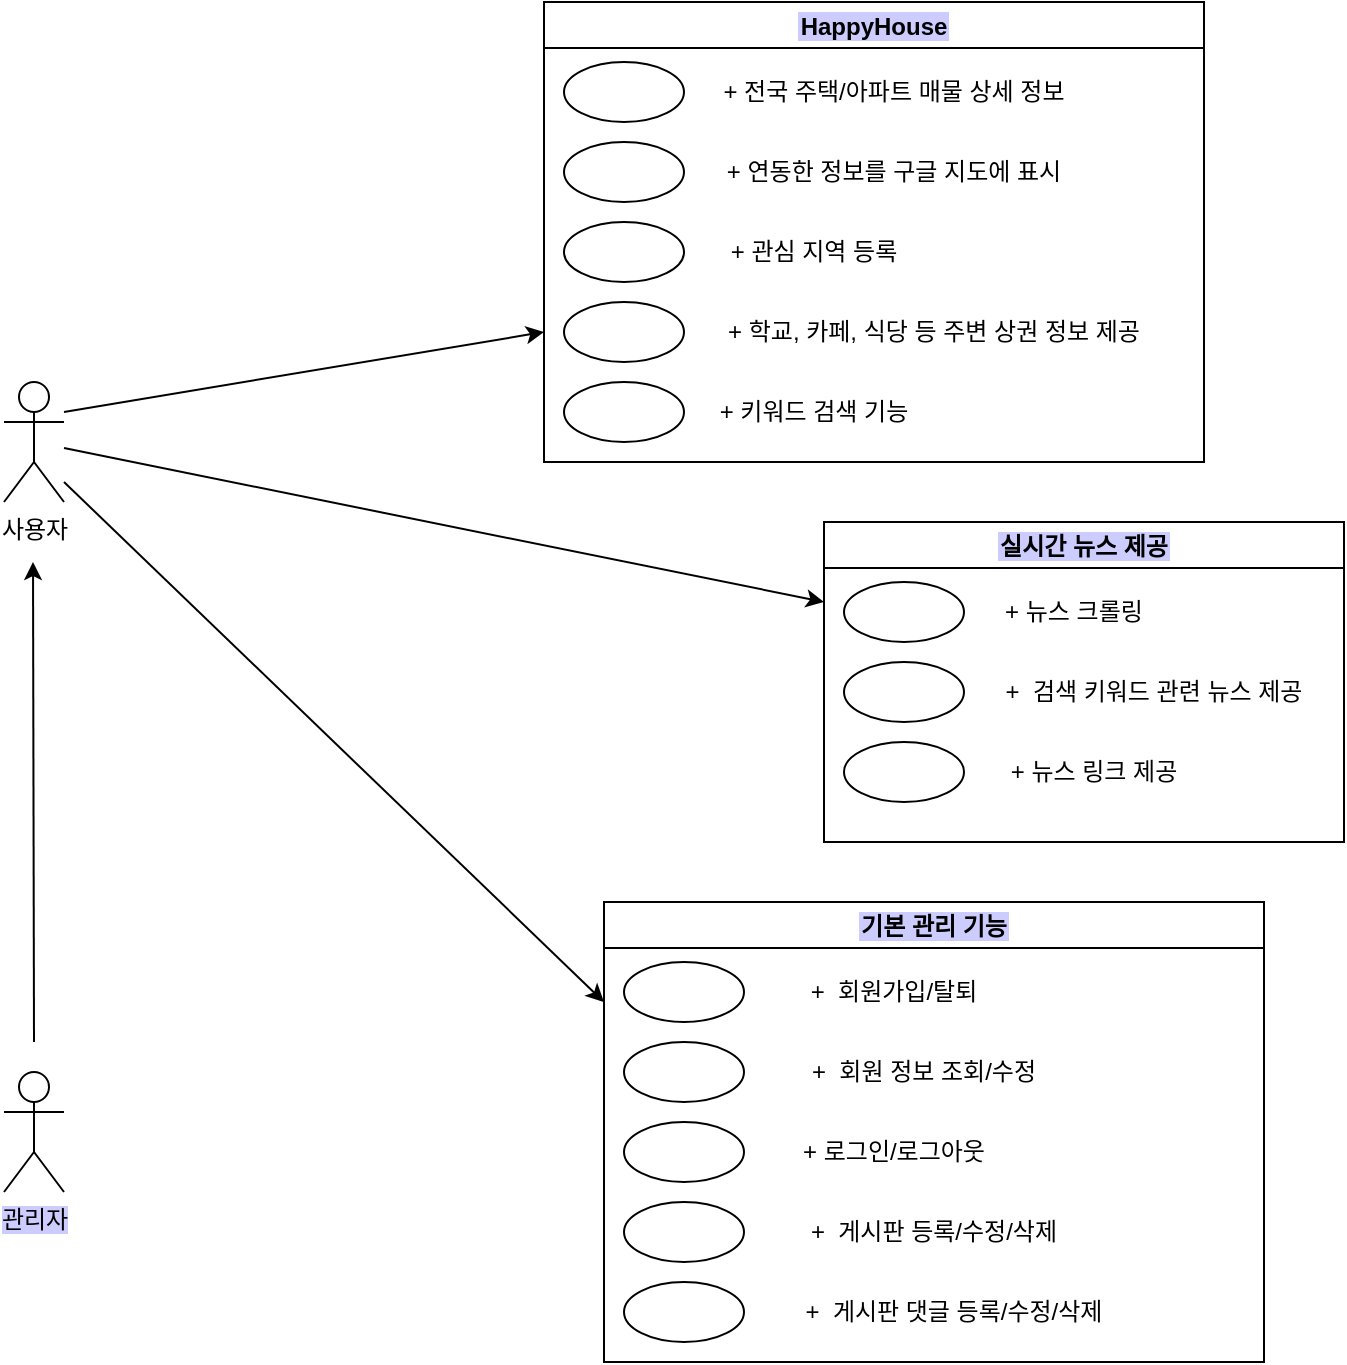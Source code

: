<mxfile version="14.7.2" type="github">
  <diagram id="prtHgNgQTEPvFCAcTncT" name="Page-1">
    <mxGraphModel dx="1422" dy="762" grid="1" gridSize="10" guides="1" tooltips="1" connect="1" arrows="1" fold="1" page="1" pageScale="1" pageWidth="827" pageHeight="1169" background="#ffffff" math="0" shadow="0">
      <root>
        <mxCell id="0" />
        <mxCell id="1" parent="0" />
        <mxCell id="QNgcP84DdOr4TPMnf6nE-1" value="사용자" style="shape=umlActor;verticalLabelPosition=bottom;verticalAlign=top;html=1;outlineConnect=0;" vertex="1" parent="1">
          <mxGeometry x="130" y="590" width="30" height="60" as="geometry" />
        </mxCell>
        <mxCell id="QNgcP84DdOr4TPMnf6nE-5" value="HappyHouse" style="swimlane;labelBackgroundColor=#CCCCFF;labelBorderColor=#CCCCFF;" vertex="1" parent="1">
          <mxGeometry x="400" y="400" width="330" height="230" as="geometry">
            <mxRectangle x="290" y="540" width="130" height="23" as="alternateBounds" />
          </mxGeometry>
        </mxCell>
        <mxCell id="QNgcP84DdOr4TPMnf6nE-7" value="" style="ellipse;whiteSpace=wrap;html=1;" vertex="1" parent="QNgcP84DdOr4TPMnf6nE-5">
          <mxGeometry x="10" y="30" width="60" height="30" as="geometry" />
        </mxCell>
        <mxCell id="QNgcP84DdOr4TPMnf6nE-8" value="+ 전국 주택/아파트 매물 상세 정보" style="text;html=1;strokeColor=none;fillColor=none;align=center;verticalAlign=middle;whiteSpace=wrap;rounded=0;" vertex="1" parent="QNgcP84DdOr4TPMnf6nE-5">
          <mxGeometry x="70" y="30" width="210" height="30" as="geometry" />
        </mxCell>
        <mxCell id="QNgcP84DdOr4TPMnf6nE-10" value="+ 연동한 정보를 구글 지도에 표시" style="text;html=1;strokeColor=none;fillColor=none;align=center;verticalAlign=middle;whiteSpace=wrap;rounded=0;" vertex="1" parent="QNgcP84DdOr4TPMnf6nE-5">
          <mxGeometry x="70" y="70" width="210" height="30" as="geometry" />
        </mxCell>
        <mxCell id="QNgcP84DdOr4TPMnf6nE-11" value="+ 관심 지역 등록" style="text;html=1;strokeColor=none;fillColor=none;align=center;verticalAlign=middle;whiteSpace=wrap;rounded=0;" vertex="1" parent="QNgcP84DdOr4TPMnf6nE-5">
          <mxGeometry x="60" y="110" width="150" height="30" as="geometry" />
        </mxCell>
        <mxCell id="QNgcP84DdOr4TPMnf6nE-12" value="+ 학교, 카페, 식당 등 주변 상권 정보 제공" style="text;html=1;strokeColor=none;fillColor=none;align=center;verticalAlign=middle;whiteSpace=wrap;rounded=0;" vertex="1" parent="QNgcP84DdOr4TPMnf6nE-5">
          <mxGeometry x="80" y="150" width="230" height="30" as="geometry" />
        </mxCell>
        <mxCell id="QNgcP84DdOr4TPMnf6nE-14" value="+ 키워드 검색 기능" style="text;html=1;strokeColor=none;fillColor=none;align=center;verticalAlign=middle;whiteSpace=wrap;rounded=0;" vertex="1" parent="QNgcP84DdOr4TPMnf6nE-5">
          <mxGeometry x="30" y="190" width="210" height="30" as="geometry" />
        </mxCell>
        <mxCell id="QNgcP84DdOr4TPMnf6nE-17" value="" style="ellipse;whiteSpace=wrap;html=1;" vertex="1" parent="QNgcP84DdOr4TPMnf6nE-5">
          <mxGeometry x="10" y="150" width="60" height="30" as="geometry" />
        </mxCell>
        <mxCell id="QNgcP84DdOr4TPMnf6nE-16" value="" style="ellipse;whiteSpace=wrap;html=1;" vertex="1" parent="QNgcP84DdOr4TPMnf6nE-5">
          <mxGeometry x="10" y="110" width="60" height="30" as="geometry" />
        </mxCell>
        <mxCell id="QNgcP84DdOr4TPMnf6nE-15" value="" style="ellipse;whiteSpace=wrap;html=1;" vertex="1" parent="QNgcP84DdOr4TPMnf6nE-5">
          <mxGeometry x="10" y="70" width="60" height="30" as="geometry" />
        </mxCell>
        <mxCell id="QNgcP84DdOr4TPMnf6nE-18" value="" style="ellipse;whiteSpace=wrap;html=1;" vertex="1" parent="QNgcP84DdOr4TPMnf6nE-5">
          <mxGeometry x="10" y="190" width="60" height="30" as="geometry" />
        </mxCell>
        <mxCell id="QNgcP84DdOr4TPMnf6nE-19" value="" style="endArrow=classic;html=1;" edge="1" parent="1">
          <mxGeometry width="50" height="50" relative="1" as="geometry">
            <mxPoint x="160" y="605" as="sourcePoint" />
            <mxPoint x="400" y="565" as="targetPoint" />
          </mxGeometry>
        </mxCell>
        <mxCell id="QNgcP84DdOr4TPMnf6nE-20" value="실시간 뉴스 제공" style="swimlane;labelBackgroundColor=#CCCCFF;labelBorderColor=#CCCCFF;" vertex="1" parent="1">
          <mxGeometry x="540" y="660" width="260" height="160" as="geometry">
            <mxRectangle x="290" y="540" width="130" height="23" as="alternateBounds" />
          </mxGeometry>
        </mxCell>
        <mxCell id="QNgcP84DdOr4TPMnf6nE-21" value="" style="ellipse;whiteSpace=wrap;html=1;" vertex="1" parent="QNgcP84DdOr4TPMnf6nE-20">
          <mxGeometry x="10" y="30" width="60" height="30" as="geometry" />
        </mxCell>
        <mxCell id="QNgcP84DdOr4TPMnf6nE-22" value="+ 뉴스 크롤링" style="text;html=1;strokeColor=none;fillColor=none;align=center;verticalAlign=middle;whiteSpace=wrap;rounded=0;" vertex="1" parent="QNgcP84DdOr4TPMnf6nE-20">
          <mxGeometry x="60" y="30" width="130" height="30" as="geometry" />
        </mxCell>
        <mxCell id="QNgcP84DdOr4TPMnf6nE-23" value="+&amp;nbsp; 검색 키워드 관련 뉴스 제공" style="text;html=1;strokeColor=none;fillColor=none;align=center;verticalAlign=middle;whiteSpace=wrap;rounded=0;" vertex="1" parent="QNgcP84DdOr4TPMnf6nE-20">
          <mxGeometry x="80" y="70" width="170" height="30" as="geometry" />
        </mxCell>
        <mxCell id="QNgcP84DdOr4TPMnf6nE-24" value="+ 뉴스 링크 제공" style="text;html=1;strokeColor=none;fillColor=none;align=center;verticalAlign=middle;whiteSpace=wrap;rounded=0;" vertex="1" parent="QNgcP84DdOr4TPMnf6nE-20">
          <mxGeometry x="60" y="110" width="150" height="30" as="geometry" />
        </mxCell>
        <mxCell id="QNgcP84DdOr4TPMnf6nE-28" value="" style="ellipse;whiteSpace=wrap;html=1;" vertex="1" parent="QNgcP84DdOr4TPMnf6nE-20">
          <mxGeometry x="10" y="70" width="60" height="30" as="geometry" />
        </mxCell>
        <mxCell id="QNgcP84DdOr4TPMnf6nE-29" value="" style="ellipse;whiteSpace=wrap;html=1;" vertex="1" parent="QNgcP84DdOr4TPMnf6nE-20">
          <mxGeometry x="10" y="110" width="60" height="30" as="geometry" />
        </mxCell>
        <mxCell id="QNgcP84DdOr4TPMnf6nE-49" style="edgeStyle=orthogonalEdgeStyle;rounded=0;orthogonalLoop=1;jettySize=auto;html=1;exitX=0.5;exitY=1;exitDx=0;exitDy=0;" edge="1" parent="QNgcP84DdOr4TPMnf6nE-20" source="QNgcP84DdOr4TPMnf6nE-22" target="QNgcP84DdOr4TPMnf6nE-22">
          <mxGeometry relative="1" as="geometry" />
        </mxCell>
        <mxCell id="QNgcP84DdOr4TPMnf6nE-31" value="" style="endArrow=classic;html=1;entryX=0;entryY=0.25;entryDx=0;entryDy=0;" edge="1" parent="1" source="QNgcP84DdOr4TPMnf6nE-1" target="QNgcP84DdOr4TPMnf6nE-20">
          <mxGeometry width="50" height="50" relative="1" as="geometry">
            <mxPoint x="160" y="660" as="sourcePoint" />
            <mxPoint x="490" y="770" as="targetPoint" />
          </mxGeometry>
        </mxCell>
        <mxCell id="QNgcP84DdOr4TPMnf6nE-32" value="기본 관리 기능" style="swimlane;labelBackgroundColor=#CCCCFF;labelBorderColor=#CCCCFF;" vertex="1" parent="1">
          <mxGeometry x="430" y="850" width="330" height="230" as="geometry">
            <mxRectangle x="290" y="540" width="130" height="23" as="alternateBounds" />
          </mxGeometry>
        </mxCell>
        <mxCell id="QNgcP84DdOr4TPMnf6nE-33" value="" style="ellipse;whiteSpace=wrap;html=1;" vertex="1" parent="QNgcP84DdOr4TPMnf6nE-32">
          <mxGeometry x="10" y="30" width="60" height="30" as="geometry" />
        </mxCell>
        <mxCell id="QNgcP84DdOr4TPMnf6nE-34" value="+&amp;nbsp; 회원가입/탈퇴" style="text;html=1;strokeColor=none;fillColor=none;align=center;verticalAlign=middle;whiteSpace=wrap;rounded=0;" vertex="1" parent="QNgcP84DdOr4TPMnf6nE-32">
          <mxGeometry x="60" y="30" width="170" height="30" as="geometry" />
        </mxCell>
        <mxCell id="QNgcP84DdOr4TPMnf6nE-35" value="+&amp;nbsp; 회원 정보 조회/수정" style="text;html=1;strokeColor=none;fillColor=none;align=center;verticalAlign=middle;whiteSpace=wrap;rounded=0;" vertex="1" parent="QNgcP84DdOr4TPMnf6nE-32">
          <mxGeometry x="80" y="70" width="160" height="30" as="geometry" />
        </mxCell>
        <mxCell id="QNgcP84DdOr4TPMnf6nE-36" value="+ 로그인/로그아웃" style="text;html=1;strokeColor=none;fillColor=none;align=center;verticalAlign=middle;whiteSpace=wrap;rounded=0;" vertex="1" parent="QNgcP84DdOr4TPMnf6nE-32">
          <mxGeometry x="70" y="110" width="150" height="30" as="geometry" />
        </mxCell>
        <mxCell id="QNgcP84DdOr4TPMnf6nE-37" value="+&amp;nbsp; 게시판 등록/수정/삭제" style="text;html=1;strokeColor=none;fillColor=none;align=center;verticalAlign=middle;whiteSpace=wrap;rounded=0;" vertex="1" parent="QNgcP84DdOr4TPMnf6nE-32">
          <mxGeometry x="50" y="150" width="230" height="30" as="geometry" />
        </mxCell>
        <mxCell id="QNgcP84DdOr4TPMnf6nE-38" value="+&amp;nbsp; 게시판 댓글 등록/수정/삭제" style="text;html=1;strokeColor=none;fillColor=none;align=center;verticalAlign=middle;whiteSpace=wrap;rounded=0;" vertex="1" parent="QNgcP84DdOr4TPMnf6nE-32">
          <mxGeometry x="70" y="190" width="210" height="30" as="geometry" />
        </mxCell>
        <mxCell id="QNgcP84DdOr4TPMnf6nE-39" value="" style="ellipse;whiteSpace=wrap;html=1;" vertex="1" parent="QNgcP84DdOr4TPMnf6nE-32">
          <mxGeometry x="10" y="150" width="60" height="30" as="geometry" />
        </mxCell>
        <mxCell id="QNgcP84DdOr4TPMnf6nE-40" value="" style="ellipse;whiteSpace=wrap;html=1;" vertex="1" parent="QNgcP84DdOr4TPMnf6nE-32">
          <mxGeometry x="10" y="70" width="60" height="30" as="geometry" />
        </mxCell>
        <mxCell id="QNgcP84DdOr4TPMnf6nE-41" value="" style="ellipse;whiteSpace=wrap;html=1;" vertex="1" parent="QNgcP84DdOr4TPMnf6nE-32">
          <mxGeometry x="10" y="190" width="60" height="30" as="geometry" />
        </mxCell>
        <mxCell id="QNgcP84DdOr4TPMnf6nE-44" value="" style="ellipse;whiteSpace=wrap;html=1;" vertex="1" parent="QNgcP84DdOr4TPMnf6nE-32">
          <mxGeometry x="10" y="110" width="60" height="30" as="geometry" />
        </mxCell>
        <mxCell id="QNgcP84DdOr4TPMnf6nE-43" value="" style="endArrow=classic;html=1;" edge="1" parent="1">
          <mxGeometry width="50" height="50" relative="1" as="geometry">
            <mxPoint x="160" y="640" as="sourcePoint" />
            <mxPoint x="430" y="900" as="targetPoint" />
          </mxGeometry>
        </mxCell>
        <mxCell id="QNgcP84DdOr4TPMnf6nE-46" value="관리자" style="shape=umlActor;verticalLabelPosition=bottom;verticalAlign=top;html=1;outlineConnect=0;labelBackgroundColor=#CCCCFF;" vertex="1" parent="1">
          <mxGeometry x="130" y="935" width="30" height="60" as="geometry" />
        </mxCell>
        <mxCell id="QNgcP84DdOr4TPMnf6nE-47" value="" style="endArrow=classic;html=1;" edge="1" parent="1">
          <mxGeometry width="50" height="50" relative="1" as="geometry">
            <mxPoint x="145" y="920" as="sourcePoint" />
            <mxPoint x="144.5" y="680" as="targetPoint" />
          </mxGeometry>
        </mxCell>
      </root>
    </mxGraphModel>
  </diagram>
</mxfile>
